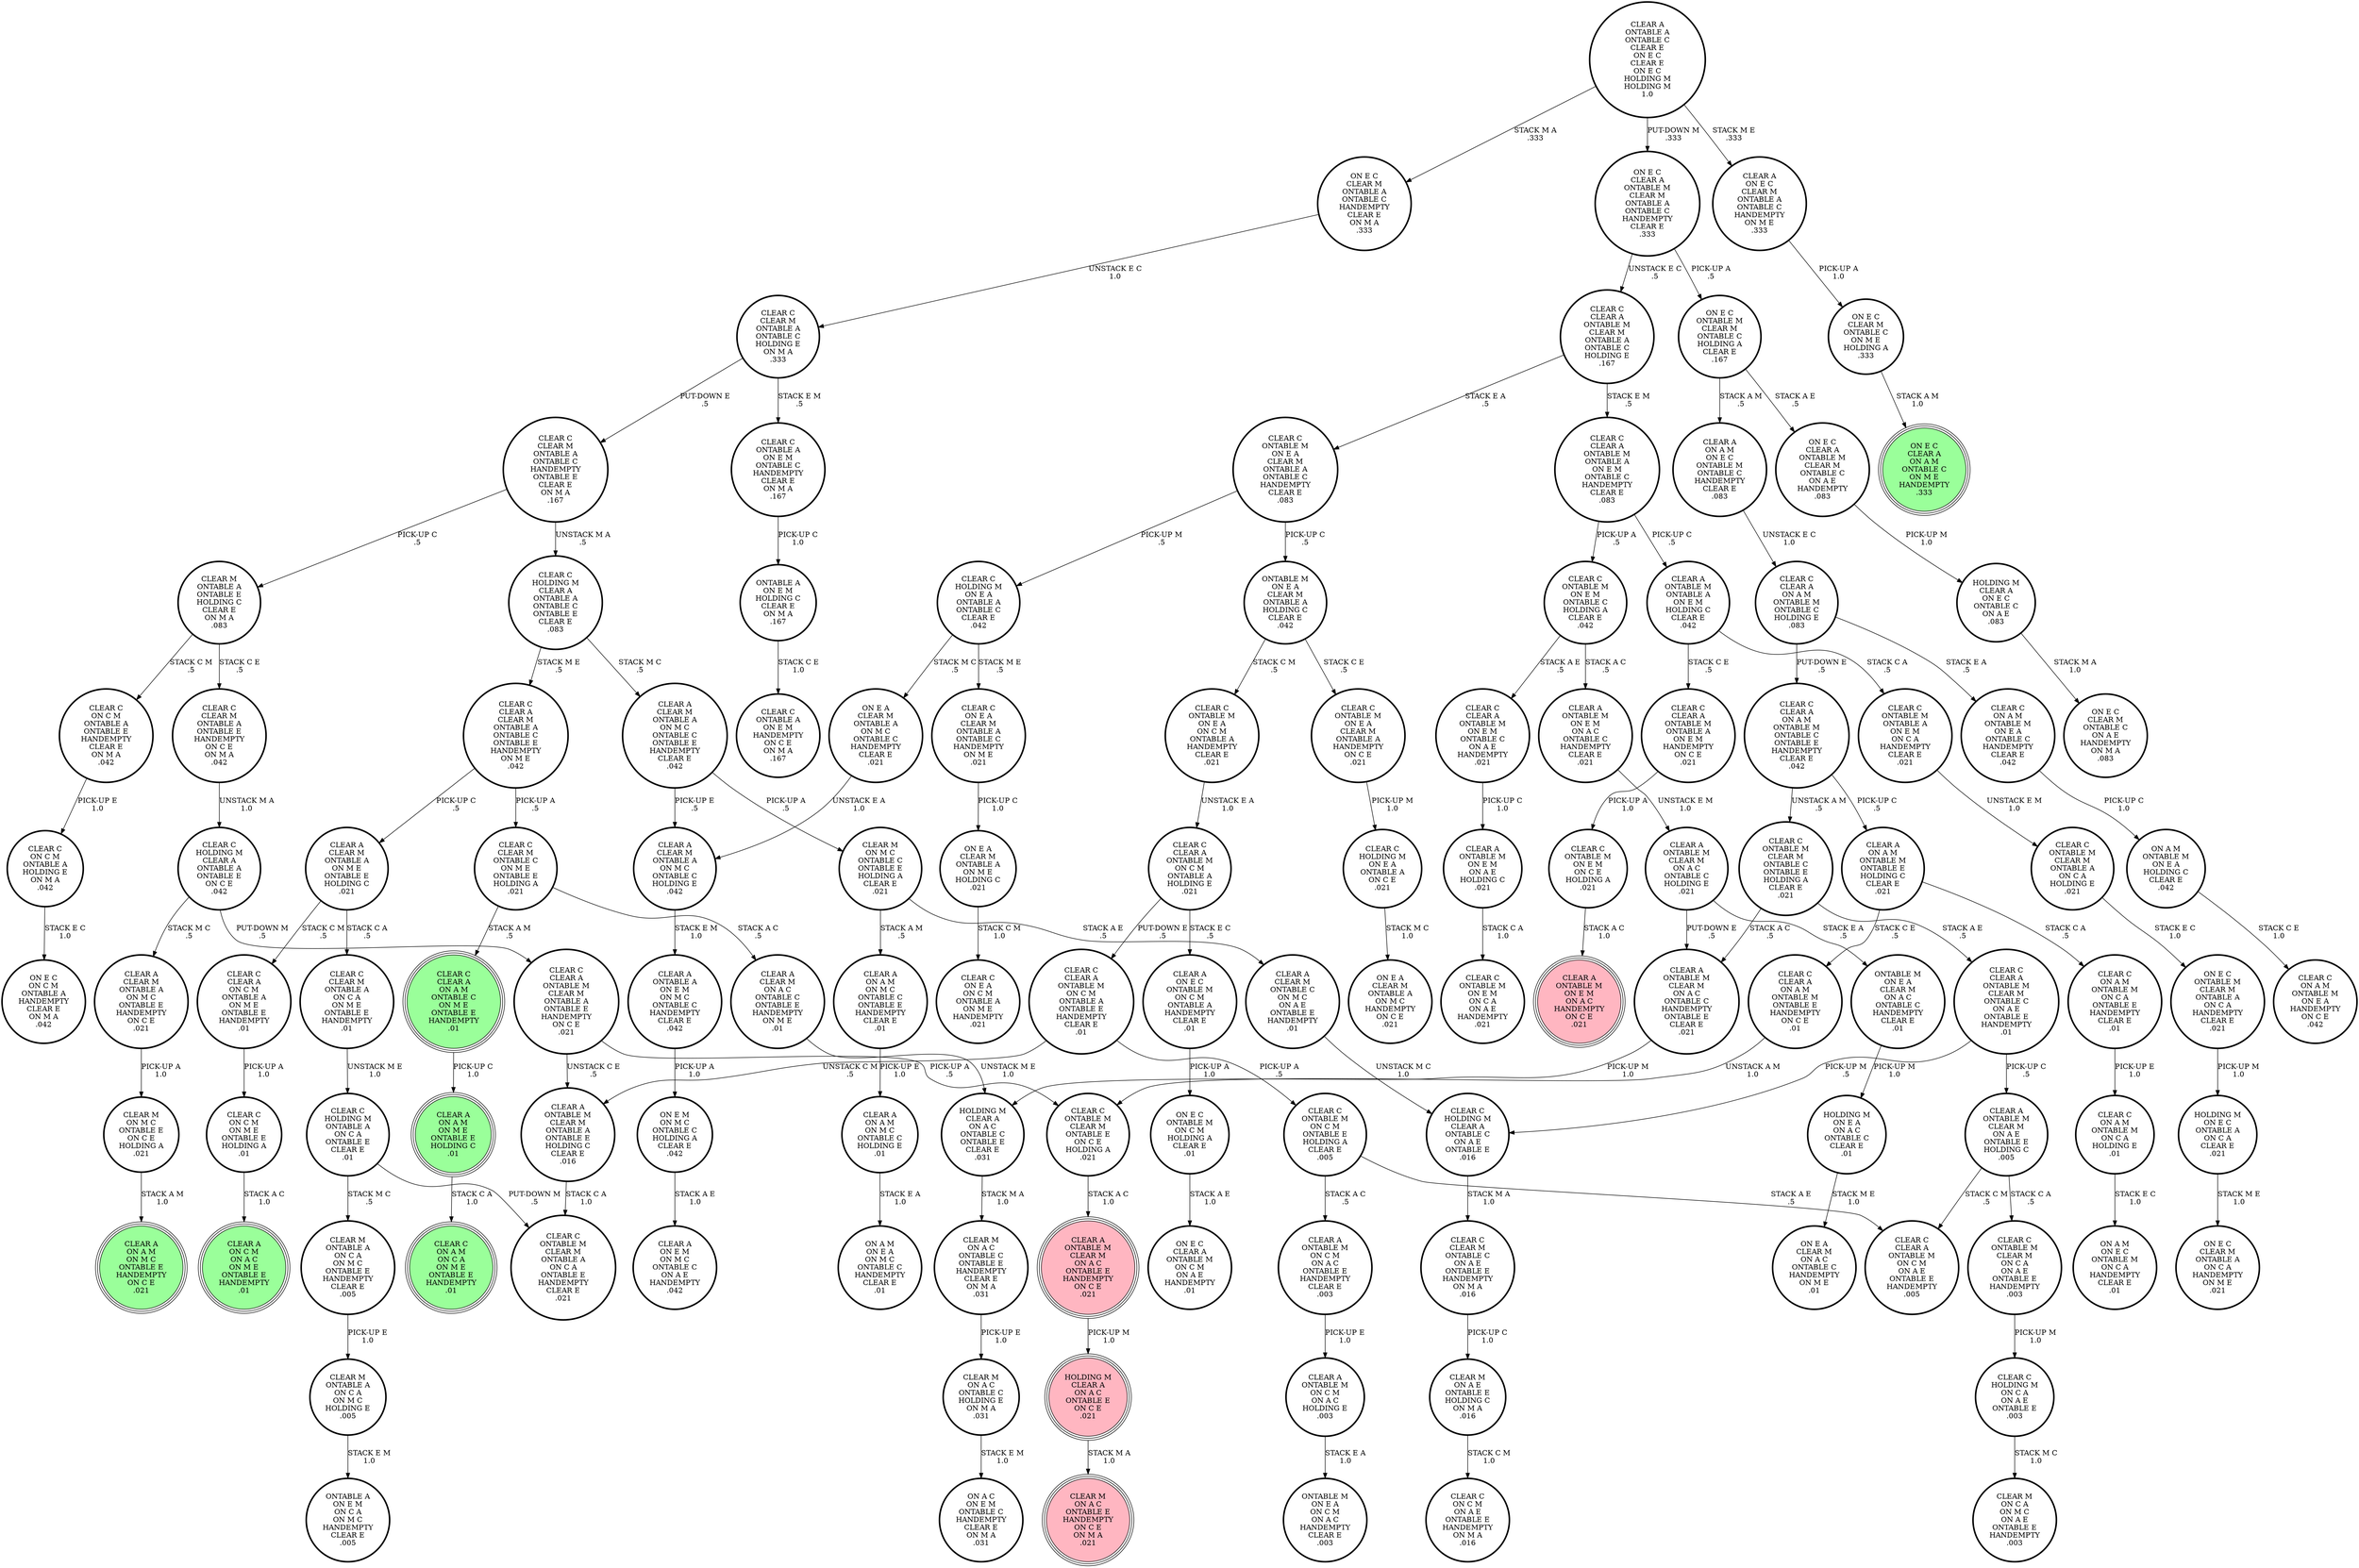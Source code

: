 digraph {
"CLEAR C\nHOLDING M\nONTABLE A\nON C A\nONTABLE E\nCLEAR E\n.01\n" -> "CLEAR C\nONTABLE M\nCLEAR M\nONTABLE A\nON C A\nONTABLE E\nHANDEMPTY\nCLEAR E\n.021\n"[label="PUT-DOWN M\n.5\n"];
"CLEAR C\nHOLDING M\nONTABLE A\nON C A\nONTABLE E\nCLEAR E\n.01\n" -> "CLEAR M\nONTABLE A\nON C A\nON M C\nONTABLE E\nHANDEMPTY\nCLEAR E\n.005\n"[label="STACK M C\n.5\n"];
"ON E C\nONTABLE M\nON C M\nHOLDING A\nCLEAR E\n.01\n" -> "ON E C\nCLEAR A\nONTABLE M\nON C M\nON A E\nHANDEMPTY\n.01\n"[label="STACK A E\n1.0\n"];
"CLEAR C\nCLEAR A\nON A M\nONTABLE C\nON M E\nONTABLE E\nHANDEMPTY\n.01\n" -> "CLEAR A\nON A M\nON M E\nONTABLE E\nHOLDING C\n.01\n"[label="PICK-UP C\n1.0\n"];
"CLEAR A\nONTABLE M\nON E M\nON A E\nHOLDING C\n.021\n" -> "CLEAR C\nONTABLE M\nON E M\nON C A\nON A E\nHANDEMPTY\n.021\n"[label="STACK C A\n1.0\n"];
"CLEAR C\nCLEAR A\nONTABLE M\nON E M\nONTABLE C\nON A E\nHANDEMPTY\n.021\n" -> "CLEAR A\nONTABLE M\nON E M\nON A E\nHOLDING C\n.021\n"[label="PICK-UP C\n1.0\n"];
"CLEAR A\nONTABLE M\nONTABLE A\nON E M\nHOLDING C\nCLEAR E\n.042\n" -> "CLEAR C\nONTABLE M\nONTABLE A\nON E M\nON C A\nHANDEMPTY\nCLEAR E\n.021\n"[label="STACK C A\n.5\n"];
"CLEAR A\nONTABLE M\nONTABLE A\nON E M\nHOLDING C\nCLEAR E\n.042\n" -> "CLEAR C\nCLEAR A\nONTABLE M\nONTABLE A\nON E M\nHANDEMPTY\nON C E\n.021\n"[label="STACK C E\n.5\n"];
"CLEAR A\nONTABLE M\nON E M\nON A C\nONTABLE C\nHANDEMPTY\nCLEAR E\n.021\n" -> "CLEAR A\nONTABLE M\nCLEAR M\nON A C\nONTABLE C\nHOLDING E\n.021\n"[label="UNSTACK E M\n1.0\n"];
"CLEAR A\nONTABLE A\nON E M\nON M C\nONTABLE C\nHANDEMPTY\nCLEAR E\n.042\n" -> "ON E M\nON M C\nONTABLE C\nHOLDING A\nCLEAR E\n.042\n"[label="PICK-UP A\n1.0\n"];
"CLEAR A\nONTABLE M\nON C M\nON A C\nHOLDING E\n.003\n" -> "ONTABLE M\nON E A\nON C M\nON A C\nHANDEMPTY\nCLEAR E\n.003\n"[label="STACK E A\n1.0\n"];
"CLEAR C\nCLEAR M\nONTABLE A\nONTABLE C\nHANDEMPTY\nONTABLE E\nCLEAR E\nON M A\n.167\n" -> "CLEAR M\nONTABLE A\nONTABLE E\nHOLDING C\nCLEAR E\nON M A\n.083\n"[label="PICK-UP C\n.5\n"];
"CLEAR C\nCLEAR M\nONTABLE A\nONTABLE C\nHANDEMPTY\nONTABLE E\nCLEAR E\nON M A\n.167\n" -> "CLEAR C\nHOLDING M\nCLEAR A\nONTABLE A\nONTABLE C\nONTABLE E\nCLEAR E\n.083\n"[label="UNSTACK M A\n.5\n"];
"CLEAR C\nCLEAR A\nON C M\nONTABLE A\nON M E\nONTABLE E\nHANDEMPTY\n.01\n" -> "CLEAR C\nON C M\nON M E\nONTABLE E\nHOLDING A\n.01\n"[label="PICK-UP A\n1.0\n"];
"CLEAR A\nONTABLE A\nONTABLE C\nCLEAR E\nON E C\nCLEAR E\nON E C\nHOLDING M\nHOLDING M\n1.0\n" -> "ON E C\nCLEAR A\nONTABLE M\nCLEAR M\nONTABLE A\nONTABLE C\nHANDEMPTY\nCLEAR E\n.333\n"[label="PUT-DOWN M\n.333\n"];
"CLEAR A\nONTABLE A\nONTABLE C\nCLEAR E\nON E C\nCLEAR E\nON E C\nHOLDING M\nHOLDING M\n1.0\n" -> "ON E C\nCLEAR M\nONTABLE A\nONTABLE C\nHANDEMPTY\nCLEAR E\nON M A\n.333\n"[label="STACK M A\n.333\n"];
"CLEAR A\nONTABLE A\nONTABLE C\nCLEAR E\nON E C\nCLEAR E\nON E C\nHOLDING M\nHOLDING M\n1.0\n" -> "CLEAR A\nON E C\nCLEAR M\nONTABLE A\nONTABLE C\nHANDEMPTY\nON M E\n.333\n"[label="STACK M E\n.333\n"];
"CLEAR C\nONTABLE M\nONTABLE A\nON E M\nON C A\nHANDEMPTY\nCLEAR E\n.021\n" -> "CLEAR C\nONTABLE M\nCLEAR M\nONTABLE A\nON C A\nHOLDING E\n.021\n"[label="UNSTACK E M\n1.0\n"];
"CLEAR C\nHOLDING M\nCLEAR A\nONTABLE A\nONTABLE E\nON C E\n.042\n" -> "CLEAR A\nCLEAR M\nONTABLE A\nON M C\nONTABLE E\nHANDEMPTY\nON C E\n.021\n"[label="STACK M C\n.5\n"];
"CLEAR C\nHOLDING M\nCLEAR A\nONTABLE A\nONTABLE E\nON C E\n.042\n" -> "CLEAR C\nCLEAR A\nONTABLE M\nCLEAR M\nONTABLE A\nONTABLE E\nHANDEMPTY\nON C E\n.021\n"[label="PUT-DOWN M\n.5\n"];
"CLEAR A\nON E C\nONTABLE M\nON C M\nONTABLE A\nHANDEMPTY\nCLEAR E\n.01\n" -> "ON E C\nONTABLE M\nON C M\nHOLDING A\nCLEAR E\n.01\n"[label="PICK-UP A\n1.0\n"];
"CLEAR C\nONTABLE A\nON E M\nONTABLE C\nHANDEMPTY\nCLEAR E\nON M A\n.167\n" -> "ONTABLE A\nON E M\nHOLDING C\nCLEAR E\nON M A\n.167\n"[label="PICK-UP C\n1.0\n"];
"CLEAR A\nCLEAR M\nONTABLE A\nON M C\nONTABLE C\nONTABLE E\nHANDEMPTY\nCLEAR E\n.042\n" -> "CLEAR M\nON M C\nONTABLE C\nONTABLE E\nHOLDING A\nCLEAR E\n.021\n"[label="PICK-UP A\n.5\n"];
"CLEAR A\nCLEAR M\nONTABLE A\nON M C\nONTABLE C\nONTABLE E\nHANDEMPTY\nCLEAR E\n.042\n" -> "CLEAR A\nCLEAR M\nONTABLE A\nON M C\nONTABLE C\nHOLDING E\n.042\n"[label="PICK-UP E\n.5\n"];
"CLEAR C\nCLEAR A\nON A M\nONTABLE M\nONTABLE E\nHANDEMPTY\nON C E\n.01\n" -> "CLEAR C\nONTABLE M\nCLEAR M\nONTABLE E\nON C E\nHOLDING A\n.021\n"[label="UNSTACK A M\n1.0\n"];
"CLEAR C\nONTABLE M\nON E A\nCLEAR M\nONTABLE A\nONTABLE C\nHANDEMPTY\nCLEAR E\n.083\n" -> "ONTABLE M\nON E A\nCLEAR M\nONTABLE A\nHOLDING C\nCLEAR E\n.042\n"[label="PICK-UP C\n.5\n"];
"CLEAR C\nONTABLE M\nON E A\nCLEAR M\nONTABLE A\nONTABLE C\nHANDEMPTY\nCLEAR E\n.083\n" -> "CLEAR C\nHOLDING M\nON E A\nONTABLE A\nONTABLE C\nCLEAR E\n.042\n"[label="PICK-UP M\n.5\n"];
"CLEAR C\nONTABLE M\nON C M\nONTABLE E\nHOLDING A\nCLEAR E\n.005\n" -> "CLEAR A\nONTABLE M\nON C M\nON A C\nONTABLE E\nHANDEMPTY\nCLEAR E\n.003\n"[label="STACK A C\n.5\n"];
"CLEAR C\nONTABLE M\nON C M\nONTABLE E\nHOLDING A\nCLEAR E\n.005\n" -> "CLEAR C\nCLEAR A\nONTABLE M\nON C M\nON A E\nONTABLE E\nHANDEMPTY\n.005\n"[label="STACK A E\n.5\n"];
"CLEAR A\nONTABLE M\nCLEAR M\nON A E\nONTABLE E\nHOLDING C\n.005\n" -> "CLEAR C\nCLEAR A\nONTABLE M\nON C M\nON A E\nONTABLE E\nHANDEMPTY\n.005\n"[label="STACK C M\n.5\n"];
"CLEAR A\nONTABLE M\nCLEAR M\nON A E\nONTABLE E\nHOLDING C\n.005\n" -> "CLEAR C\nONTABLE M\nCLEAR M\nON C A\nON A E\nONTABLE E\nHANDEMPTY\n.003\n"[label="STACK C A\n.5\n"];
"CLEAR A\nON A M\nON M E\nONTABLE E\nHOLDING C\n.01\n" -> "CLEAR C\nON A M\nON C A\nON M E\nONTABLE E\nHANDEMPTY\n.01\n"[label="STACK C A\n1.0\n"];
"CLEAR A\nONTABLE M\nCLEAR M\nON A C\nONTABLE C\nHOLDING E\n.021\n" -> "CLEAR A\nONTABLE M\nCLEAR M\nON A C\nONTABLE C\nHANDEMPTY\nONTABLE E\nCLEAR E\n.021\n"[label="PUT-DOWN E\n.5\n"];
"CLEAR A\nONTABLE M\nCLEAR M\nON A C\nONTABLE C\nHOLDING E\n.021\n" -> "ONTABLE M\nON E A\nCLEAR M\nON A C\nONTABLE C\nHANDEMPTY\nCLEAR E\n.01\n"[label="STACK E A\n.5\n"];
"CLEAR C\nON E A\nCLEAR M\nONTABLE A\nONTABLE C\nHANDEMPTY\nON M E\n.021\n" -> "ON E A\nCLEAR M\nONTABLE A\nON M E\nHOLDING C\n.021\n"[label="PICK-UP C\n1.0\n"];
"ON A M\nONTABLE M\nON E A\nHOLDING C\nCLEAR E\n.042\n" -> "CLEAR C\nON A M\nONTABLE M\nON E A\nHANDEMPTY\nON C E\n.042\n"[label="STACK C E\n1.0\n"];
"CLEAR C\nCLEAR M\nONTABLE C\nON A E\nONTABLE E\nHANDEMPTY\nON M A\n.016\n" -> "CLEAR M\nON A E\nONTABLE E\nHOLDING C\nON M A\n.016\n"[label="PICK-UP C\n1.0\n"];
"CLEAR C\nCLEAR A\nONTABLE M\nON C M\nONTABLE A\nONTABLE E\nHANDEMPTY\nCLEAR E\n.01\n" -> "CLEAR C\nONTABLE M\nON C M\nONTABLE E\nHOLDING A\nCLEAR E\n.005\n"[label="PICK-UP A\n.5\n"];
"CLEAR C\nCLEAR A\nONTABLE M\nON C M\nONTABLE A\nONTABLE E\nHANDEMPTY\nCLEAR E\n.01\n" -> "CLEAR A\nONTABLE M\nCLEAR M\nONTABLE A\nONTABLE E\nHOLDING C\nCLEAR E\n.016\n"[label="UNSTACK C M\n.5\n"];
"ON E C\nCLEAR A\nONTABLE M\nCLEAR M\nONTABLE C\nON A E\nHANDEMPTY\n.083\n" -> "HOLDING M\nCLEAR A\nON E C\nONTABLE C\nON A E\n.083\n"[label="PICK-UP M\n1.0\n"];
"CLEAR C\nONTABLE M\nON E M\nONTABLE C\nHOLDING A\nCLEAR E\n.042\n" -> "CLEAR C\nCLEAR A\nONTABLE M\nON E M\nONTABLE C\nON A E\nHANDEMPTY\n.021\n"[label="STACK A E\n.5\n"];
"CLEAR C\nONTABLE M\nON E M\nONTABLE C\nHOLDING A\nCLEAR E\n.042\n" -> "CLEAR A\nONTABLE M\nON E M\nON A C\nONTABLE C\nHANDEMPTY\nCLEAR E\n.021\n"[label="STACK A C\n.5\n"];
"CLEAR A\nON A M\nON M C\nONTABLE C\nHOLDING E\n.01\n" -> "ON A M\nON E A\nON M C\nONTABLE C\nHANDEMPTY\nCLEAR E\n.01\n"[label="STACK E A\n1.0\n"];
"CLEAR C\nHOLDING M\nON C A\nON A E\nONTABLE E\n.003\n" -> "CLEAR M\nON C A\nON M C\nON A E\nONTABLE E\nHANDEMPTY\n.003\n"[label="STACK M C\n1.0\n"];
"ON E C\nCLEAR A\nONTABLE M\nCLEAR M\nONTABLE A\nONTABLE C\nHANDEMPTY\nCLEAR E\n.333\n" -> "CLEAR C\nCLEAR A\nONTABLE M\nCLEAR M\nONTABLE A\nONTABLE C\nHOLDING E\n.167\n"[label="UNSTACK E C\n.5\n"];
"ON E C\nCLEAR A\nONTABLE M\nCLEAR M\nONTABLE A\nONTABLE C\nHANDEMPTY\nCLEAR E\n.333\n" -> "ON E C\nONTABLE M\nCLEAR M\nONTABLE C\nHOLDING A\nCLEAR E\n.167\n"[label="PICK-UP A\n.5\n"];
"CLEAR A\nCLEAR M\nONTABLE A\nON M C\nONTABLE C\nHOLDING E\n.042\n" -> "CLEAR A\nONTABLE A\nON E M\nON M C\nONTABLE C\nHANDEMPTY\nCLEAR E\n.042\n"[label="STACK E M\n1.0\n"];
"CLEAR A\nON A M\nON E C\nONTABLE M\nONTABLE C\nHANDEMPTY\nCLEAR E\n.083\n" -> "CLEAR C\nCLEAR A\nON A M\nONTABLE M\nONTABLE C\nHOLDING E\n.083\n"[label="UNSTACK E C\n1.0\n"];
"CLEAR A\nCLEAR M\nON A C\nONTABLE C\nONTABLE E\nHANDEMPTY\nON M E\n.01\n" -> "HOLDING M\nCLEAR A\nON A C\nONTABLE C\nONTABLE E\nCLEAR E\n.031\n"[label="UNSTACK M E\n1.0\n"];
"CLEAR C\nONTABLE M\nCLEAR M\nONTABLE E\nON C E\nHOLDING A\n.021\n" -> "CLEAR A\nONTABLE M\nCLEAR M\nON A C\nONTABLE E\nHANDEMPTY\nON C E\n.021\n"[label="STACK A C\n1.0\n"];
"HOLDING M\nCLEAR A\nON A C\nONTABLE E\nON C E\n.021\n" -> "CLEAR M\nON A C\nONTABLE E\nHANDEMPTY\nON C E\nON M A\n.021\n"[label="STACK M A\n1.0\n"];
"CLEAR C\nONTABLE M\nCLEAR M\nONTABLE A\nON C A\nHOLDING E\n.021\n" -> "ON E C\nONTABLE M\nCLEAR M\nONTABLE A\nON C A\nHANDEMPTY\nCLEAR E\n.021\n"[label="STACK E C\n1.0\n"];
"ON E C\nCLEAR M\nONTABLE C\nON M E\nHOLDING A\n.333\n" -> "ON E C\nCLEAR A\nON A M\nONTABLE C\nON M E\nHANDEMPTY\n.333\n"[label="STACK A M\n1.0\n"];
"ON E A\nCLEAR M\nONTABLE A\nON M C\nONTABLE C\nHANDEMPTY\nCLEAR E\n.021\n" -> "CLEAR A\nCLEAR M\nONTABLE A\nON M C\nONTABLE C\nHOLDING E\n.042\n"[label="UNSTACK E A\n1.0\n"];
"ONTABLE A\nON E M\nHOLDING C\nCLEAR E\nON M A\n.167\n" -> "CLEAR C\nONTABLE A\nON E M\nHANDEMPTY\nON C E\nON M A\n.167\n"[label="STACK C E\n1.0\n"];
"CLEAR C\nCLEAR A\nONTABLE M\nCLEAR M\nONTABLE A\nONTABLE C\nHOLDING E\n.167\n" -> "CLEAR C\nCLEAR A\nONTABLE M\nONTABLE A\nON E M\nONTABLE C\nHANDEMPTY\nCLEAR E\n.083\n"[label="STACK E M\n.5\n"];
"CLEAR C\nCLEAR A\nONTABLE M\nCLEAR M\nONTABLE A\nONTABLE C\nHOLDING E\n.167\n" -> "CLEAR C\nONTABLE M\nON E A\nCLEAR M\nONTABLE A\nONTABLE C\nHANDEMPTY\nCLEAR E\n.083\n"[label="STACK E A\n.5\n"];
"CLEAR A\nCLEAR M\nONTABLE A\nON M E\nONTABLE E\nHOLDING C\n.021\n" -> "CLEAR C\nCLEAR A\nON C M\nONTABLE A\nON M E\nONTABLE E\nHANDEMPTY\n.01\n"[label="STACK C M\n.5\n"];
"CLEAR A\nCLEAR M\nONTABLE A\nON M E\nONTABLE E\nHOLDING C\n.021\n" -> "CLEAR C\nCLEAR M\nONTABLE A\nON C A\nON M E\nONTABLE E\nHANDEMPTY\n.01\n"[label="STACK C A\n.5\n"];
"CLEAR C\nHOLDING M\nCLEAR A\nONTABLE C\nON A E\nONTABLE E\n.016\n" -> "CLEAR C\nCLEAR M\nONTABLE C\nON A E\nONTABLE E\nHANDEMPTY\nON M A\n.016\n"[label="STACK M A\n1.0\n"];
"CLEAR C\nON A M\nONTABLE M\nON C A\nONTABLE E\nHANDEMPTY\nCLEAR E\n.01\n" -> "CLEAR C\nON A M\nONTABLE M\nON C A\nHOLDING E\n.01\n"[label="PICK-UP E\n1.0\n"];
"CLEAR C\nCLEAR M\nONTABLE A\nON C A\nON M E\nONTABLE E\nHANDEMPTY\n.01\n" -> "CLEAR C\nHOLDING M\nONTABLE A\nON C A\nONTABLE E\nCLEAR E\n.01\n"[label="UNSTACK M E\n1.0\n"];
"CLEAR A\nONTABLE M\nCLEAR M\nON A C\nONTABLE C\nHANDEMPTY\nONTABLE E\nCLEAR E\n.021\n" -> "HOLDING M\nCLEAR A\nON A C\nONTABLE C\nONTABLE E\nCLEAR E\n.031\n"[label="PICK-UP M\n1.0\n"];
"CLEAR C\nCLEAR M\nONTABLE A\nONTABLE C\nHOLDING E\nON M A\n.333\n" -> "CLEAR C\nCLEAR M\nONTABLE A\nONTABLE C\nHANDEMPTY\nONTABLE E\nCLEAR E\nON M A\n.167\n"[label="PUT-DOWN E\n.5\n"];
"CLEAR C\nCLEAR M\nONTABLE A\nONTABLE C\nHOLDING E\nON M A\n.333\n" -> "CLEAR C\nONTABLE A\nON E M\nONTABLE C\nHANDEMPTY\nCLEAR E\nON M A\n.167\n"[label="STACK E M\n.5\n"];
"ONTABLE M\nON E A\nCLEAR M\nON A C\nONTABLE C\nHANDEMPTY\nCLEAR E\n.01\n" -> "HOLDING M\nON E A\nON A C\nONTABLE C\nCLEAR E\n.01\n"[label="PICK-UP M\n1.0\n"];
"HOLDING M\nON E C\nONTABLE A\nON C A\nCLEAR E\n.021\n" -> "ON E C\nCLEAR M\nONTABLE A\nON C A\nHANDEMPTY\nON M E\n.021\n"[label="STACK M E\n1.0\n"];
"CLEAR C\nONTABLE M\nCLEAR M\nON C A\nON A E\nONTABLE E\nHANDEMPTY\n.003\n" -> "CLEAR C\nHOLDING M\nON C A\nON A E\nONTABLE E\n.003\n"[label="PICK-UP M\n1.0\n"];
"CLEAR M\nONTABLE A\nONTABLE E\nHOLDING C\nCLEAR E\nON M A\n.083\n" -> "CLEAR C\nON C M\nONTABLE A\nONTABLE E\nHANDEMPTY\nCLEAR E\nON M A\n.042\n"[label="STACK C M\n.5\n"];
"CLEAR M\nONTABLE A\nONTABLE E\nHOLDING C\nCLEAR E\nON M A\n.083\n" -> "CLEAR C\nCLEAR M\nONTABLE A\nONTABLE E\nHANDEMPTY\nON C E\nON M A\n.042\n"[label="STACK C E\n.5\n"];
"CLEAR M\nON M C\nONTABLE C\nONTABLE E\nHOLDING A\nCLEAR E\n.021\n" -> "CLEAR A\nON A M\nON M C\nONTABLE C\nONTABLE E\nHANDEMPTY\nCLEAR E\n.01\n"[label="STACK A M\n.5\n"];
"CLEAR M\nON M C\nONTABLE C\nONTABLE E\nHOLDING A\nCLEAR E\n.021\n" -> "CLEAR A\nCLEAR M\nONTABLE C\nON M C\nON A E\nONTABLE E\nHANDEMPTY\n.01\n"[label="STACK A E\n.5\n"];
"CLEAR A\nCLEAR M\nONTABLE C\nON M C\nON A E\nONTABLE E\nHANDEMPTY\n.01\n" -> "CLEAR C\nHOLDING M\nCLEAR A\nONTABLE C\nON A E\nONTABLE E\n.016\n"[label="UNSTACK M C\n1.0\n"];
"ON E A\nCLEAR M\nONTABLE A\nON M E\nHOLDING C\n.021\n" -> "CLEAR C\nON E A\nON C M\nONTABLE A\nON M E\nHANDEMPTY\n.021\n"[label="STACK C M\n1.0\n"];
"CLEAR C\nCLEAR A\nONTABLE M\nONTABLE A\nON E M\nHANDEMPTY\nON C E\n.021\n" -> "CLEAR C\nONTABLE M\nON E M\nON C E\nHOLDING A\n.021\n"[label="PICK-UP A\n1.0\n"];
"HOLDING M\nON E A\nON A C\nONTABLE C\nCLEAR E\n.01\n" -> "ON E A\nCLEAR M\nON A C\nONTABLE C\nHANDEMPTY\nON M E\n.01\n"[label="STACK M E\n1.0\n"];
"CLEAR M\nONTABLE A\nON C A\nON M C\nHOLDING E\n.005\n" -> "ONTABLE A\nON E M\nON C A\nON M C\nHANDEMPTY\nCLEAR E\n.005\n"[label="STACK E M\n1.0\n"];
"CLEAR C\nONTABLE M\nON E M\nON C E\nHOLDING A\n.021\n" -> "CLEAR A\nONTABLE M\nON E M\nON A C\nHANDEMPTY\nON C E\n.021\n"[label="STACK A C\n1.0\n"];
"ON E C\nONTABLE M\nCLEAR M\nONTABLE A\nON C A\nHANDEMPTY\nCLEAR E\n.021\n" -> "HOLDING M\nON E C\nONTABLE A\nON C A\nCLEAR E\n.021\n"[label="PICK-UP M\n1.0\n"];
"CLEAR M\nON A C\nONTABLE C\nHOLDING E\nON M A\n.031\n" -> "ON A C\nON E M\nONTABLE C\nHANDEMPTY\nCLEAR E\nON M A\n.031\n"[label="STACK E M\n1.0\n"];
"CLEAR M\nON A E\nONTABLE E\nHOLDING C\nON M A\n.016\n" -> "CLEAR C\nON C M\nON A E\nONTABLE E\nHANDEMPTY\nON M A\n.016\n"[label="STACK C M\n1.0\n"];
"ON E C\nCLEAR M\nONTABLE A\nONTABLE C\nHANDEMPTY\nCLEAR E\nON M A\n.333\n" -> "CLEAR C\nCLEAR M\nONTABLE A\nONTABLE C\nHOLDING E\nON M A\n.333\n"[label="UNSTACK E C\n1.0\n"];
"CLEAR A\nON A M\nON M C\nONTABLE C\nONTABLE E\nHANDEMPTY\nCLEAR E\n.01\n" -> "CLEAR A\nON A M\nON M C\nONTABLE C\nHOLDING E\n.01\n"[label="PICK-UP E\n1.0\n"];
"CLEAR C\nONTABLE M\nON E A\nON C M\nONTABLE A\nHANDEMPTY\nCLEAR E\n.021\n" -> "CLEAR C\nCLEAR A\nONTABLE M\nON C M\nONTABLE A\nHOLDING E\n.021\n"[label="UNSTACK E A\n1.0\n"];
"CLEAR A\nONTABLE M\nCLEAR M\nON A C\nONTABLE E\nHANDEMPTY\nON C E\n.021\n" -> "HOLDING M\nCLEAR A\nON A C\nONTABLE E\nON C E\n.021\n"[label="PICK-UP M\n1.0\n"];
"CLEAR C\nCLEAR A\nONTABLE M\nON C M\nONTABLE A\nHOLDING E\n.021\n" -> "CLEAR C\nCLEAR A\nONTABLE M\nON C M\nONTABLE A\nONTABLE E\nHANDEMPTY\nCLEAR E\n.01\n"[label="PUT-DOWN E\n.5\n"];
"CLEAR C\nCLEAR A\nONTABLE M\nON C M\nONTABLE A\nHOLDING E\n.021\n" -> "CLEAR A\nON E C\nONTABLE M\nON C M\nONTABLE A\nHANDEMPTY\nCLEAR E\n.01\n"[label="STACK E C\n.5\n"];
"CLEAR C\nCLEAR M\nONTABLE C\nON M E\nONTABLE E\nHOLDING A\n.021\n" -> "CLEAR A\nCLEAR M\nON A C\nONTABLE C\nONTABLE E\nHANDEMPTY\nON M E\n.01\n"[label="STACK A C\n.5\n"];
"CLEAR C\nCLEAR M\nONTABLE C\nON M E\nONTABLE E\nHOLDING A\n.021\n" -> "CLEAR C\nCLEAR A\nON A M\nONTABLE C\nON M E\nONTABLE E\nHANDEMPTY\n.01\n"[label="STACK A M\n.5\n"];
"CLEAR A\nONTABLE M\nCLEAR M\nONTABLE A\nONTABLE E\nHOLDING C\nCLEAR E\n.016\n" -> "CLEAR C\nONTABLE M\nCLEAR M\nONTABLE A\nON C A\nONTABLE E\nHANDEMPTY\nCLEAR E\n.021\n"[label="STACK C A\n1.0\n"];
"HOLDING M\nCLEAR A\nON E C\nONTABLE C\nON A E\n.083\n" -> "ON E C\nCLEAR M\nONTABLE C\nON A E\nHANDEMPTY\nON M A\n.083\n"[label="STACK M A\n1.0\n"];
"CLEAR C\nON C M\nONTABLE A\nHOLDING E\nON M A\n.042\n" -> "ON E C\nON C M\nONTABLE A\nHANDEMPTY\nCLEAR E\nON M A\n.042\n"[label="STACK E C\n1.0\n"];
"CLEAR C\nHOLDING M\nCLEAR A\nONTABLE A\nONTABLE C\nONTABLE E\nCLEAR E\n.083\n" -> "CLEAR A\nCLEAR M\nONTABLE A\nON M C\nONTABLE C\nONTABLE E\nHANDEMPTY\nCLEAR E\n.042\n"[label="STACK M C\n.5\n"];
"CLEAR C\nHOLDING M\nCLEAR A\nONTABLE A\nONTABLE C\nONTABLE E\nCLEAR E\n.083\n" -> "CLEAR C\nCLEAR A\nCLEAR M\nONTABLE A\nONTABLE C\nONTABLE E\nHANDEMPTY\nON M E\n.042\n"[label="STACK M E\n.5\n"];
"CLEAR C\nCLEAR M\nONTABLE A\nONTABLE E\nHANDEMPTY\nON C E\nON M A\n.042\n" -> "CLEAR C\nHOLDING M\nCLEAR A\nONTABLE A\nONTABLE E\nON C E\n.042\n"[label="UNSTACK M A\n1.0\n"];
"ONTABLE M\nON E A\nCLEAR M\nONTABLE A\nHOLDING C\nCLEAR E\n.042\n" -> "CLEAR C\nONTABLE M\nON E A\nCLEAR M\nONTABLE A\nHANDEMPTY\nON C E\n.021\n"[label="STACK C E\n.5\n"];
"ONTABLE M\nON E A\nCLEAR M\nONTABLE A\nHOLDING C\nCLEAR E\n.042\n" -> "CLEAR C\nONTABLE M\nON E A\nON C M\nONTABLE A\nHANDEMPTY\nCLEAR E\n.021\n"[label="STACK C M\n.5\n"];
"CLEAR C\nONTABLE M\nCLEAR M\nONTABLE C\nONTABLE E\nHOLDING A\nCLEAR E\n.021\n" -> "CLEAR C\nCLEAR A\nONTABLE M\nCLEAR M\nONTABLE C\nON A E\nONTABLE E\nHANDEMPTY\n.01\n"[label="STACK A E\n.5\n"];
"CLEAR C\nONTABLE M\nCLEAR M\nONTABLE C\nONTABLE E\nHOLDING A\nCLEAR E\n.021\n" -> "CLEAR A\nONTABLE M\nCLEAR M\nON A C\nONTABLE C\nHANDEMPTY\nONTABLE E\nCLEAR E\n.021\n"[label="STACK A C\n.5\n"];
"CLEAR M\nON A C\nONTABLE C\nONTABLE E\nHANDEMPTY\nCLEAR E\nON M A\n.031\n" -> "CLEAR M\nON A C\nONTABLE C\nHOLDING E\nON M A\n.031\n"[label="PICK-UP E\n1.0\n"];
"CLEAR A\nONTABLE M\nON C M\nON A C\nONTABLE E\nHANDEMPTY\nCLEAR E\n.003\n" -> "CLEAR A\nONTABLE M\nON C M\nON A C\nHOLDING E\n.003\n"[label="PICK-UP E\n1.0\n"];
"CLEAR C\nCLEAR A\nON A M\nONTABLE M\nONTABLE C\nONTABLE E\nHANDEMPTY\nCLEAR E\n.042\n" -> "CLEAR C\nONTABLE M\nCLEAR M\nONTABLE C\nONTABLE E\nHOLDING A\nCLEAR E\n.021\n"[label="UNSTACK A M\n.5\n"];
"CLEAR C\nCLEAR A\nON A M\nONTABLE M\nONTABLE C\nONTABLE E\nHANDEMPTY\nCLEAR E\n.042\n" -> "CLEAR A\nON A M\nONTABLE M\nONTABLE E\nHOLDING C\nCLEAR E\n.021\n"[label="PICK-UP C\n.5\n"];
"CLEAR C\nON A M\nONTABLE M\nON E A\nONTABLE C\nHANDEMPTY\nCLEAR E\n.042\n" -> "ON A M\nONTABLE M\nON E A\nHOLDING C\nCLEAR E\n.042\n"[label="PICK-UP C\n1.0\n"];
"ON E M\nON M C\nONTABLE C\nHOLDING A\nCLEAR E\n.042\n" -> "CLEAR A\nON E M\nON M C\nONTABLE C\nON A E\nHANDEMPTY\n.042\n"[label="STACK A E\n1.0\n"];
"CLEAR C\nONTABLE M\nON E A\nCLEAR M\nONTABLE A\nHANDEMPTY\nON C E\n.021\n" -> "CLEAR C\nHOLDING M\nON E A\nONTABLE A\nON C E\n.021\n"[label="PICK-UP M\n1.0\n"];
"CLEAR C\nHOLDING M\nON E A\nONTABLE A\nON C E\n.021\n" -> "ON E A\nCLEAR M\nONTABLE A\nON M C\nHANDEMPTY\nON C E\n.021\n"[label="STACK M C\n1.0\n"];
"CLEAR C\nCLEAR A\nONTABLE M\nCLEAR M\nONTABLE C\nON A E\nONTABLE E\nHANDEMPTY\n.01\n" -> "CLEAR C\nHOLDING M\nCLEAR A\nONTABLE C\nON A E\nONTABLE E\n.016\n"[label="PICK-UP M\n.5\n"];
"CLEAR C\nCLEAR A\nONTABLE M\nCLEAR M\nONTABLE C\nON A E\nONTABLE E\nHANDEMPTY\n.01\n" -> "CLEAR A\nONTABLE M\nCLEAR M\nON A E\nONTABLE E\nHOLDING C\n.005\n"[label="PICK-UP C\n.5\n"];
"ON E C\nONTABLE M\nCLEAR M\nONTABLE C\nHOLDING A\nCLEAR E\n.167\n" -> "ON E C\nCLEAR A\nONTABLE M\nCLEAR M\nONTABLE C\nON A E\nHANDEMPTY\n.083\n"[label="STACK A E\n.5\n"];
"ON E C\nONTABLE M\nCLEAR M\nONTABLE C\nHOLDING A\nCLEAR E\n.167\n" -> "CLEAR A\nON A M\nON E C\nONTABLE M\nONTABLE C\nHANDEMPTY\nCLEAR E\n.083\n"[label="STACK A M\n.5\n"];
"CLEAR C\nCLEAR A\nONTABLE M\nONTABLE A\nON E M\nONTABLE C\nHANDEMPTY\nCLEAR E\n.083\n" -> "CLEAR A\nONTABLE M\nONTABLE A\nON E M\nHOLDING C\nCLEAR E\n.042\n"[label="PICK-UP C\n.5\n"];
"CLEAR C\nCLEAR A\nONTABLE M\nONTABLE A\nON E M\nONTABLE C\nHANDEMPTY\nCLEAR E\n.083\n" -> "CLEAR C\nONTABLE M\nON E M\nONTABLE C\nHOLDING A\nCLEAR E\n.042\n"[label="PICK-UP A\n.5\n"];
"CLEAR C\nON C M\nON M E\nONTABLE E\nHOLDING A\n.01\n" -> "CLEAR A\nON C M\nON A C\nON M E\nONTABLE E\nHANDEMPTY\n.01\n"[label="STACK A C\n1.0\n"];
"CLEAR C\nON A M\nONTABLE M\nON C A\nHOLDING E\n.01\n" -> "ON A M\nON E C\nONTABLE M\nON C A\nHANDEMPTY\nCLEAR E\n.01\n"[label="STACK E C\n1.0\n"];
"CLEAR M\nONTABLE A\nON C A\nON M C\nONTABLE E\nHANDEMPTY\nCLEAR E\n.005\n" -> "CLEAR M\nONTABLE A\nON C A\nON M C\nHOLDING E\n.005\n"[label="PICK-UP E\n1.0\n"];
"CLEAR C\nCLEAR A\nON A M\nONTABLE M\nONTABLE C\nHOLDING E\n.083\n" -> "CLEAR C\nON A M\nONTABLE M\nON E A\nONTABLE C\nHANDEMPTY\nCLEAR E\n.042\n"[label="STACK E A\n.5\n"];
"CLEAR C\nCLEAR A\nON A M\nONTABLE M\nONTABLE C\nHOLDING E\n.083\n" -> "CLEAR C\nCLEAR A\nON A M\nONTABLE M\nONTABLE C\nONTABLE E\nHANDEMPTY\nCLEAR E\n.042\n"[label="PUT-DOWN E\n.5\n"];
"CLEAR M\nON M C\nONTABLE E\nON C E\nHOLDING A\n.021\n" -> "CLEAR A\nON A M\nON M C\nONTABLE E\nHANDEMPTY\nON C E\n.021\n"[label="STACK A M\n1.0\n"];
"CLEAR A\nCLEAR M\nONTABLE A\nON M C\nONTABLE E\nHANDEMPTY\nON C E\n.021\n" -> "CLEAR M\nON M C\nONTABLE E\nON C E\nHOLDING A\n.021\n"[label="PICK-UP A\n1.0\n"];
"CLEAR C\nHOLDING M\nON E A\nONTABLE A\nONTABLE C\nCLEAR E\n.042\n" -> "ON E A\nCLEAR M\nONTABLE A\nON M C\nONTABLE C\nHANDEMPTY\nCLEAR E\n.021\n"[label="STACK M C\n.5\n"];
"CLEAR C\nHOLDING M\nON E A\nONTABLE A\nONTABLE C\nCLEAR E\n.042\n" -> "CLEAR C\nON E A\nCLEAR M\nONTABLE A\nONTABLE C\nHANDEMPTY\nON M E\n.021\n"[label="STACK M E\n.5\n"];
"CLEAR C\nCLEAR A\nCLEAR M\nONTABLE A\nONTABLE C\nONTABLE E\nHANDEMPTY\nON M E\n.042\n" -> "CLEAR A\nCLEAR M\nONTABLE A\nON M E\nONTABLE E\nHOLDING C\n.021\n"[label="PICK-UP C\n.5\n"];
"CLEAR C\nCLEAR A\nCLEAR M\nONTABLE A\nONTABLE C\nONTABLE E\nHANDEMPTY\nON M E\n.042\n" -> "CLEAR C\nCLEAR M\nONTABLE C\nON M E\nONTABLE E\nHOLDING A\n.021\n"[label="PICK-UP A\n.5\n"];
"CLEAR A\nON A M\nONTABLE M\nONTABLE E\nHOLDING C\nCLEAR E\n.021\n" -> "CLEAR C\nON A M\nONTABLE M\nON C A\nONTABLE E\nHANDEMPTY\nCLEAR E\n.01\n"[label="STACK C A\n.5\n"];
"CLEAR A\nON A M\nONTABLE M\nONTABLE E\nHOLDING C\nCLEAR E\n.021\n" -> "CLEAR C\nCLEAR A\nON A M\nONTABLE M\nONTABLE E\nHANDEMPTY\nON C E\n.01\n"[label="STACK C E\n.5\n"];
"CLEAR C\nCLEAR A\nONTABLE M\nCLEAR M\nONTABLE A\nONTABLE E\nHANDEMPTY\nON C E\n.021\n" -> "CLEAR C\nONTABLE M\nCLEAR M\nONTABLE E\nON C E\nHOLDING A\n.021\n"[label="PICK-UP A\n.5\n"];
"CLEAR C\nCLEAR A\nONTABLE M\nCLEAR M\nONTABLE A\nONTABLE E\nHANDEMPTY\nON C E\n.021\n" -> "CLEAR A\nONTABLE M\nCLEAR M\nONTABLE A\nONTABLE E\nHOLDING C\nCLEAR E\n.016\n"[label="UNSTACK C E\n.5\n"];
"CLEAR A\nON E C\nCLEAR M\nONTABLE A\nONTABLE C\nHANDEMPTY\nON M E\n.333\n" -> "ON E C\nCLEAR M\nONTABLE C\nON M E\nHOLDING A\n.333\n"[label="PICK-UP A\n1.0\n"];
"CLEAR C\nON C M\nONTABLE A\nONTABLE E\nHANDEMPTY\nCLEAR E\nON M A\n.042\n" -> "CLEAR C\nON C M\nONTABLE A\nHOLDING E\nON M A\n.042\n"[label="PICK-UP E\n1.0\n"];
"HOLDING M\nCLEAR A\nON A C\nONTABLE C\nONTABLE E\nCLEAR E\n.031\n" -> "CLEAR M\nON A C\nONTABLE C\nONTABLE E\nHANDEMPTY\nCLEAR E\nON M A\n.031\n"[label="STACK M A\n1.0\n"];
"ON E C\nCLEAR A\nON A M\nONTABLE C\nON M E\nHANDEMPTY\n.333\n" [shape=circle, style=filled, fillcolor=palegreen1, peripheries=3];
"ONTABLE M\nON E A\nON C M\nON A C\nHANDEMPTY\nCLEAR E\n.003\n" [shape=circle, penwidth=3];
"CLEAR C\nON A M\nON C A\nON M E\nONTABLE E\nHANDEMPTY\n.01\n" [shape=circle, style=filled, fillcolor=palegreen1, peripheries=3];
"ON E A\nCLEAR M\nONTABLE A\nON M C\nHANDEMPTY\nON C E\n.021\n" [shape=circle, penwidth=3];
"CLEAR C\nONTABLE M\nON E M\nON C A\nON A E\nHANDEMPTY\n.021\n" [shape=circle, penwidth=3];
"ON E C\nCLEAR M\nONTABLE C\nON A E\nHANDEMPTY\nON M A\n.083\n" [shape=circle, penwidth=3];
"CLEAR M\nON C A\nON M C\nON A E\nONTABLE E\nHANDEMPTY\n.003\n" [shape=circle, penwidth=3];
"ON E C\nON C M\nONTABLE A\nHANDEMPTY\nCLEAR E\nON M A\n.042\n" [shape=circle, penwidth=3];
"CLEAR C\nON C M\nON A E\nONTABLE E\nHANDEMPTY\nON M A\n.016\n" [shape=circle, penwidth=3];
"ON A M\nON E C\nONTABLE M\nON C A\nHANDEMPTY\nCLEAR E\n.01\n" [shape=circle, penwidth=3];
"ON E A\nCLEAR M\nON A C\nONTABLE C\nHANDEMPTY\nON M E\n.01\n" [shape=circle, penwidth=3];
"ON E C\nCLEAR M\nONTABLE A\nON C A\nHANDEMPTY\nON M E\n.021\n" [shape=circle, penwidth=3];
"ON E C\nCLEAR A\nONTABLE M\nON C M\nON A E\nHANDEMPTY\n.01\n" [shape=circle, penwidth=3];
"CLEAR C\nONTABLE A\nON E M\nHANDEMPTY\nON C E\nON M A\n.167\n" [shape=circle, penwidth=3];
"CLEAR A\nONTABLE M\nON E M\nON A C\nHANDEMPTY\nON C E\n.021\n" [shape=circle, style=filled, fillcolor=lightpink, peripheries=3];
"CLEAR A\nON C M\nON A C\nON M E\nONTABLE E\nHANDEMPTY\n.01\n" [shape=circle, style=filled, fillcolor=palegreen1, peripheries=3];
"CLEAR A\nON E M\nON M C\nONTABLE C\nON A E\nHANDEMPTY\n.042\n" [shape=circle, penwidth=3];
"CLEAR C\nCLEAR A\nONTABLE M\nON C M\nON A E\nONTABLE E\nHANDEMPTY\n.005\n" [shape=circle, penwidth=3];
"ON A M\nON E A\nON M C\nONTABLE C\nHANDEMPTY\nCLEAR E\n.01\n" [shape=circle, penwidth=3];
"CLEAR A\nON A M\nON M C\nONTABLE E\nHANDEMPTY\nON C E\n.021\n" [shape=circle, style=filled, fillcolor=palegreen1, peripheries=3];
"CLEAR M\nON A C\nONTABLE E\nHANDEMPTY\nON C E\nON M A\n.021\n" [shape=circle, style=filled, fillcolor=lightpink, peripheries=3];
"ONTABLE A\nON E M\nON C A\nON M C\nHANDEMPTY\nCLEAR E\n.005\n" [shape=circle, penwidth=3];
"CLEAR C\nON A M\nONTABLE M\nON E A\nHANDEMPTY\nON C E\n.042\n" [shape=circle, penwidth=3];
"ON A C\nON E M\nONTABLE C\nHANDEMPTY\nCLEAR E\nON M A\n.031\n" [shape=circle, penwidth=3];
"CLEAR C\nONTABLE M\nCLEAR M\nONTABLE A\nON C A\nONTABLE E\nHANDEMPTY\nCLEAR E\n.021\n" [shape=circle, penwidth=3];
"CLEAR C\nON E A\nON C M\nONTABLE A\nON M E\nHANDEMPTY\n.021\n" [shape=circle, penwidth=3];
"ON E C\nONTABLE M\nCLEAR M\nONTABLE C\nHOLDING A\nCLEAR E\n.167\n" [shape=circle, penwidth=3];
"CLEAR A\nONTABLE M\nCLEAR M\nON A E\nONTABLE E\nHOLDING C\n.005\n" [shape=circle, penwidth=3];
"CLEAR A\nON A M\nON E C\nONTABLE M\nONTABLE C\nHANDEMPTY\nCLEAR E\n.083\n" [shape=circle, penwidth=3];
"CLEAR C\nCLEAR A\nONTABLE M\nCLEAR M\nONTABLE A\nONTABLE E\nHANDEMPTY\nON C E\n.021\n" [shape=circle, penwidth=3];
"CLEAR C\nHOLDING M\nCLEAR A\nONTABLE A\nONTABLE C\nONTABLE E\nCLEAR E\n.083\n" [shape=circle, penwidth=3];
"HOLDING M\nON E A\nON A C\nONTABLE C\nCLEAR E\n.01\n" [shape=circle, penwidth=3];
"ON E C\nCLEAR A\nONTABLE M\nCLEAR M\nONTABLE C\nON A E\nHANDEMPTY\n.083\n" [shape=circle, penwidth=3];
"ON E C\nCLEAR A\nON A M\nONTABLE C\nON M E\nHANDEMPTY\n.333\n" [shape=circle, style=filled, fillcolor=palegreen1, peripheries=3];
"ON E A\nCLEAR M\nONTABLE A\nON M E\nHOLDING C\n.021\n" [shape=circle, penwidth=3];
"CLEAR C\nON E A\nCLEAR M\nONTABLE A\nONTABLE C\nHANDEMPTY\nON M E\n.021\n" [shape=circle, penwidth=3];
"CLEAR A\nON A M\nONTABLE M\nONTABLE E\nHOLDING C\nCLEAR E\n.021\n" [shape=circle, penwidth=3];
"CLEAR C\nONTABLE M\nONTABLE A\nON E M\nON C A\nHANDEMPTY\nCLEAR E\n.021\n" [shape=circle, penwidth=3];
"CLEAR C\nONTABLE M\nON E M\nON C E\nHOLDING A\n.021\n" [shape=circle, penwidth=3];
"ONTABLE M\nON E A\nON C M\nON A C\nHANDEMPTY\nCLEAR E\n.003\n" [shape=circle, penwidth=3];
"CLEAR C\nCLEAR M\nONTABLE A\nONTABLE E\nHANDEMPTY\nON C E\nON M A\n.042\n" [shape=circle, penwidth=3];
"ON A M\nONTABLE M\nON E A\nHOLDING C\nCLEAR E\n.042\n" [shape=circle, penwidth=3];
"CLEAR C\nON C M\nONTABLE A\nHOLDING E\nON M A\n.042\n" [shape=circle, penwidth=3];
"CLEAR C\nCLEAR A\nON C M\nONTABLE A\nON M E\nONTABLE E\nHANDEMPTY\n.01\n" [shape=circle, penwidth=3];
"CLEAR C\nON A M\nON C A\nON M E\nONTABLE E\nHANDEMPTY\n.01\n" [shape=circle, style=filled, fillcolor=palegreen1, peripheries=3];
"CLEAR C\nCLEAR A\nONTABLE M\nONTABLE A\nON E M\nONTABLE C\nHANDEMPTY\nCLEAR E\n.083\n" [shape=circle, penwidth=3];
"CLEAR C\nCLEAR A\nONTABLE M\nON C M\nONTABLE A\nONTABLE E\nHANDEMPTY\nCLEAR E\n.01\n" [shape=circle, penwidth=3];
"ON E A\nCLEAR M\nONTABLE A\nON M C\nHANDEMPTY\nON C E\n.021\n" [shape=circle, penwidth=3];
"CLEAR C\nONTABLE M\nCLEAR M\nONTABLE E\nON C E\nHOLDING A\n.021\n" [shape=circle, penwidth=3];
"CLEAR A\nONTABLE M\nONTABLE A\nON E M\nHOLDING C\nCLEAR E\n.042\n" [shape=circle, penwidth=3];
"CLEAR C\nONTABLE M\nON C M\nONTABLE E\nHOLDING A\nCLEAR E\n.005\n" [shape=circle, penwidth=3];
"CLEAR C\nCLEAR A\nONTABLE M\nON E M\nONTABLE C\nON A E\nHANDEMPTY\n.021\n" [shape=circle, penwidth=3];
"ON E C\nCLEAR M\nONTABLE C\nON M E\nHOLDING A\n.333\n" [shape=circle, penwidth=3];
"ONTABLE A\nON E M\nHOLDING C\nCLEAR E\nON M A\n.167\n" [shape=circle, penwidth=3];
"HOLDING M\nCLEAR A\nON A C\nONTABLE C\nONTABLE E\nCLEAR E\n.031\n" [shape=circle, penwidth=3];
"CLEAR C\nCLEAR M\nONTABLE C\nON M E\nONTABLE E\nHOLDING A\n.021\n" [shape=circle, penwidth=3];
"CLEAR C\nCLEAR A\nCLEAR M\nONTABLE A\nONTABLE C\nONTABLE E\nHANDEMPTY\nON M E\n.042\n" [shape=circle, penwidth=3];
"CLEAR C\nCLEAR A\nONTABLE M\nCLEAR M\nONTABLE C\nON A E\nONTABLE E\nHANDEMPTY\n.01\n" [shape=circle, penwidth=3];
"CLEAR A\nONTABLE M\nON C M\nON A C\nONTABLE E\nHANDEMPTY\nCLEAR E\n.003\n" [shape=circle, penwidth=3];
"CLEAR C\nON A M\nONTABLE M\nON C A\nONTABLE E\nHANDEMPTY\nCLEAR E\n.01\n" [shape=circle, penwidth=3];
"CLEAR C\nONTABLE M\nON E M\nON C A\nON A E\nHANDEMPTY\n.021\n" [shape=circle, penwidth=3];
"CLEAR A\nCLEAR M\nON A C\nONTABLE C\nONTABLE E\nHANDEMPTY\nON M E\n.01\n" [shape=circle, penwidth=3];
"CLEAR C\nONTABLE M\nCLEAR M\nON C A\nON A E\nONTABLE E\nHANDEMPTY\n.003\n" [shape=circle, penwidth=3];
"ONTABLE M\nON E A\nCLEAR M\nONTABLE A\nHOLDING C\nCLEAR E\n.042\n" [shape=circle, penwidth=3];
"CLEAR M\nONTABLE A\nON C A\nON M C\nHOLDING E\n.005\n" [shape=circle, penwidth=3];
"CLEAR C\nHOLDING M\nONTABLE A\nON C A\nONTABLE E\nCLEAR E\n.01\n" [shape=circle, penwidth=3];
"CLEAR A\nONTABLE M\nCLEAR M\nON A C\nONTABLE E\nHANDEMPTY\nON C E\n.021\n" [shape=circle, style=filled, fillcolor=lightpink, peripheries=3];
"ON E C\nCLEAR M\nONTABLE C\nON A E\nHANDEMPTY\nON M A\n.083\n" [shape=circle, penwidth=3];
"CLEAR M\nON C A\nON M C\nON A E\nONTABLE E\nHANDEMPTY\n.003\n" [shape=circle, penwidth=3];
"CLEAR C\nHOLDING M\nCLEAR A\nONTABLE A\nONTABLE E\nON C E\n.042\n" [shape=circle, penwidth=3];
"CLEAR A\nONTABLE A\nON E M\nON M C\nONTABLE C\nHANDEMPTY\nCLEAR E\n.042\n" [shape=circle, penwidth=3];
"ON E C\nON C M\nONTABLE A\nHANDEMPTY\nCLEAR E\nON M A\n.042\n" [shape=circle, penwidth=3];
"CLEAR C\nCLEAR A\nONTABLE M\nONTABLE A\nON E M\nHANDEMPTY\nON C E\n.021\n" [shape=circle, penwidth=3];
"CLEAR C\nON C M\nON A E\nONTABLE E\nHANDEMPTY\nON M A\n.016\n" [shape=circle, penwidth=3];
"CLEAR C\nON A M\nONTABLE M\nON C A\nHOLDING E\n.01\n" [shape=circle, penwidth=3];
"CLEAR C\nHOLDING M\nON E A\nONTABLE A\nONTABLE C\nCLEAR E\n.042\n" [shape=circle, penwidth=3];
"ON A M\nON E C\nONTABLE M\nON C A\nHANDEMPTY\nCLEAR E\n.01\n" [shape=circle, penwidth=3];
"CLEAR C\nONTABLE M\nON E A\nON C M\nONTABLE A\nHANDEMPTY\nCLEAR E\n.021\n" [shape=circle, penwidth=3];
"CLEAR C\nCLEAR A\nONTABLE M\nON C M\nONTABLE A\nHOLDING E\n.021\n" [shape=circle, penwidth=3];
"CLEAR C\nCLEAR M\nONTABLE C\nON A E\nONTABLE E\nHANDEMPTY\nON M A\n.016\n" [shape=circle, penwidth=3];
"CLEAR M\nON M C\nONTABLE E\nON C E\nHOLDING A\n.021\n" [shape=circle, penwidth=3];
"CLEAR C\nHOLDING M\nON C A\nON A E\nONTABLE E\n.003\n" [shape=circle, penwidth=3];
"ON E C\nONTABLE M\nCLEAR M\nONTABLE A\nON C A\nHANDEMPTY\nCLEAR E\n.021\n" [shape=circle, penwidth=3];
"ON E A\nCLEAR M\nON A C\nONTABLE C\nHANDEMPTY\nON M E\n.01\n" [shape=circle, penwidth=3];
"ON E C\nCLEAR M\nONTABLE A\nON C A\nHANDEMPTY\nON M E\n.021\n" [shape=circle, penwidth=3];
"HOLDING M\nCLEAR A\nON E C\nONTABLE C\nON A E\n.083\n" [shape=circle, penwidth=3];
"ON E C\nCLEAR A\nONTABLE M\nON C M\nON A E\nHANDEMPTY\n.01\n" [shape=circle, penwidth=3];
"CLEAR A\nON A M\nON M C\nONTABLE C\nONTABLE E\nHANDEMPTY\nCLEAR E\n.01\n" [shape=circle, penwidth=3];
"CLEAR M\nON A E\nONTABLE E\nHOLDING C\nON M A\n.016\n" [shape=circle, penwidth=3];
"CLEAR A\nCLEAR M\nONTABLE C\nON M C\nON A E\nONTABLE E\nHANDEMPTY\n.01\n" [shape=circle, penwidth=3];
"CLEAR C\nCLEAR M\nONTABLE A\nON C A\nON M E\nONTABLE E\nHANDEMPTY\n.01\n" [shape=circle, penwidth=3];
"CLEAR M\nON A C\nONTABLE C\nHOLDING E\nON M A\n.031\n" [shape=circle, penwidth=3];
"CLEAR C\nCLEAR M\nONTABLE A\nONTABLE C\nHANDEMPTY\nONTABLE E\nCLEAR E\nON M A\n.167\n" [shape=circle, penwidth=3];
"CLEAR C\nONTABLE A\nON E M\nONTABLE C\nHANDEMPTY\nCLEAR E\nON M A\n.167\n" [shape=circle, penwidth=3];
"CLEAR C\nONTABLE A\nON E M\nHANDEMPTY\nON C E\nON M A\n.167\n" [shape=circle, penwidth=3];
"CLEAR M\nON M C\nONTABLE C\nONTABLE E\nHOLDING A\nCLEAR E\n.021\n" [shape=circle, penwidth=3];
"CLEAR C\nONTABLE M\nON E A\nCLEAR M\nONTABLE A\nHANDEMPTY\nON C E\n.021\n" [shape=circle, penwidth=3];
"CLEAR A\nONTABLE M\nON E M\nON A C\nHANDEMPTY\nON C E\n.021\n" [shape=circle, style=filled, fillcolor=lightpink, peripheries=3];
"CLEAR A\nON C M\nON A C\nON M E\nONTABLE E\nHANDEMPTY\n.01\n" [shape=circle, style=filled, fillcolor=palegreen1, peripheries=3];
"ONTABLE M\nON E A\nCLEAR M\nON A C\nONTABLE C\nHANDEMPTY\nCLEAR E\n.01\n" [shape=circle, penwidth=3];
"ON E M\nON M C\nONTABLE C\nHOLDING A\nCLEAR E\n.042\n" [shape=circle, penwidth=3];
"ON E C\nCLEAR M\nONTABLE A\nONTABLE C\nHANDEMPTY\nCLEAR E\nON M A\n.333\n" [shape=circle, penwidth=3];
"CLEAR C\nONTABLE M\nCLEAR M\nONTABLE A\nON C A\nHOLDING E\n.021\n" [shape=circle, penwidth=3];
"CLEAR A\nON A M\nON M E\nONTABLE E\nHOLDING C\n.01\n" [shape=circle, style=filled, fillcolor=palegreen1, peripheries=3];
"CLEAR A\nONTABLE M\nON C M\nON A C\nHOLDING E\n.003\n" [shape=circle, penwidth=3];
"CLEAR A\nCLEAR M\nONTABLE A\nON M E\nONTABLE E\nHOLDING C\n.021\n" [shape=circle, penwidth=3];
"CLEAR A\nCLEAR M\nONTABLE A\nON M C\nONTABLE C\nHOLDING E\n.042\n" [shape=circle, penwidth=3];
"CLEAR C\nCLEAR A\nON A M\nONTABLE M\nONTABLE E\nHANDEMPTY\nON C E\n.01\n" [shape=circle, penwidth=3];
"CLEAR A\nON E M\nON M C\nONTABLE C\nON A E\nHANDEMPTY\n.042\n" [shape=circle, penwidth=3];
"CLEAR C\nCLEAR A\nONTABLE M\nON C M\nON A E\nONTABLE E\nHANDEMPTY\n.005\n" [shape=circle, penwidth=3];
"ON A M\nON E A\nON M C\nONTABLE C\nHANDEMPTY\nCLEAR E\n.01\n" [shape=circle, penwidth=3];
"CLEAR C\nHOLDING M\nON E A\nONTABLE A\nON C E\n.021\n" [shape=circle, penwidth=3];
"CLEAR A\nONTABLE M\nCLEAR M\nON A C\nONTABLE C\nHOLDING E\n.021\n" [shape=circle, penwidth=3];
"CLEAR C\nCLEAR A\nON A M\nONTABLE C\nON M E\nONTABLE E\nHANDEMPTY\n.01\n" [shape=circle, style=filled, fillcolor=palegreen1, peripheries=3];
"CLEAR A\nONTABLE A\nONTABLE C\nCLEAR E\nON E C\nCLEAR E\nON E C\nHOLDING M\nHOLDING M\n1.0\n" [shape=circle, penwidth=3];
"CLEAR M\nONTABLE A\nONTABLE E\nHOLDING C\nCLEAR E\nON M A\n.083\n" [shape=circle, penwidth=3];
"CLEAR A\nONTABLE M\nON E M\nON A E\nHOLDING C\n.021\n" [shape=circle, penwidth=3];
"CLEAR A\nON A M\nON M C\nONTABLE C\nHOLDING E\n.01\n" [shape=circle, penwidth=3];
"ON E C\nONTABLE M\nON C M\nHOLDING A\nCLEAR E\n.01\n" [shape=circle, penwidth=3];
"ON E A\nCLEAR M\nONTABLE A\nON M C\nONTABLE C\nHANDEMPTY\nCLEAR E\n.021\n" [shape=circle, penwidth=3];
"HOLDING M\nON E C\nONTABLE A\nON C A\nCLEAR E\n.021\n" [shape=circle, penwidth=3];
"CLEAR A\nON E C\nONTABLE M\nON C M\nONTABLE A\nHANDEMPTY\nCLEAR E\n.01\n" [shape=circle, penwidth=3];
"CLEAR A\nON A M\nON M C\nONTABLE E\nHANDEMPTY\nON C E\n.021\n" [shape=circle, style=filled, fillcolor=palegreen1, peripheries=3];
"CLEAR C\nHOLDING M\nCLEAR A\nONTABLE C\nON A E\nONTABLE E\n.016\n" [shape=circle, penwidth=3];
"CLEAR A\nCLEAR M\nONTABLE A\nON M C\nONTABLE E\nHANDEMPTY\nON C E\n.021\n" [shape=circle, penwidth=3];
"CLEAR M\nON A C\nONTABLE E\nHANDEMPTY\nON C E\nON M A\n.021\n" [shape=circle, style=filled, fillcolor=lightpink, peripheries=3];
"CLEAR A\nONTABLE M\nON E M\nON A C\nONTABLE C\nHANDEMPTY\nCLEAR E\n.021\n" [shape=circle, penwidth=3];
"ONTABLE A\nON E M\nON C A\nON M C\nHANDEMPTY\nCLEAR E\n.005\n" [shape=circle, penwidth=3];
"CLEAR C\nONTABLE M\nON E M\nONTABLE C\nHOLDING A\nCLEAR E\n.042\n" [shape=circle, penwidth=3];
"CLEAR C\nON C M\nON M E\nONTABLE E\nHOLDING A\n.01\n" [shape=circle, penwidth=3];
"CLEAR C\nCLEAR A\nONTABLE M\nCLEAR M\nONTABLE A\nONTABLE C\nHOLDING E\n.167\n" [shape=circle, penwidth=3];
"CLEAR C\nON A M\nONTABLE M\nON E A\nONTABLE C\nHANDEMPTY\nCLEAR E\n.042\n" [shape=circle, penwidth=3];
"CLEAR C\nCLEAR A\nON A M\nONTABLE M\nONTABLE C\nHOLDING E\n.083\n" [shape=circle, penwidth=3];
"CLEAR A\nCLEAR M\nONTABLE A\nON M C\nONTABLE C\nONTABLE E\nHANDEMPTY\nCLEAR E\n.042\n" [shape=circle, penwidth=3];
"CLEAR C\nON A M\nONTABLE M\nON E A\nHANDEMPTY\nON C E\n.042\n" [shape=circle, penwidth=3];
"CLEAR A\nONTABLE M\nCLEAR M\nONTABLE A\nONTABLE E\nHOLDING C\nCLEAR E\n.016\n" [shape=circle, penwidth=3];
"CLEAR C\nCLEAR A\nON A M\nONTABLE M\nONTABLE C\nONTABLE E\nHANDEMPTY\nCLEAR E\n.042\n" [shape=circle, penwidth=3];
"ON A C\nON E M\nONTABLE C\nHANDEMPTY\nCLEAR E\nON M A\n.031\n" [shape=circle, penwidth=3];
"HOLDING M\nCLEAR A\nON A C\nONTABLE E\nON C E\n.021\n" [shape=circle, style=filled, fillcolor=lightpink, peripheries=3];
"CLEAR M\nON A C\nONTABLE C\nONTABLE E\nHANDEMPTY\nCLEAR E\nON M A\n.031\n" [shape=circle, penwidth=3];
"ON E C\nCLEAR A\nONTABLE M\nCLEAR M\nONTABLE A\nONTABLE C\nHANDEMPTY\nCLEAR E\n.333\n" [shape=circle, penwidth=3];
"CLEAR M\nONTABLE A\nON C A\nON M C\nONTABLE E\nHANDEMPTY\nCLEAR E\n.005\n" [shape=circle, penwidth=3];
"CLEAR C\nONTABLE M\nCLEAR M\nONTABLE C\nONTABLE E\nHOLDING A\nCLEAR E\n.021\n" [shape=circle, penwidth=3];
"CLEAR C\nCLEAR M\nONTABLE A\nONTABLE C\nHOLDING E\nON M A\n.333\n" [shape=circle, penwidth=3];
"CLEAR C\nONTABLE M\nON E A\nCLEAR M\nONTABLE A\nONTABLE C\nHANDEMPTY\nCLEAR E\n.083\n" [shape=circle, penwidth=3];
"CLEAR C\nONTABLE M\nCLEAR M\nONTABLE A\nON C A\nONTABLE E\nHANDEMPTY\nCLEAR E\n.021\n" [shape=circle, penwidth=3];
"CLEAR A\nONTABLE M\nCLEAR M\nON A C\nONTABLE C\nHANDEMPTY\nONTABLE E\nCLEAR E\n.021\n" [shape=circle, penwidth=3];
"CLEAR A\nON E C\nCLEAR M\nONTABLE A\nONTABLE C\nHANDEMPTY\nON M E\n.333\n" [shape=circle, penwidth=3];
"CLEAR C\nON C M\nONTABLE A\nONTABLE E\nHANDEMPTY\nCLEAR E\nON M A\n.042\n" [shape=circle, penwidth=3];
"CLEAR C\nON E A\nON C M\nONTABLE A\nON M E\nHANDEMPTY\n.021\n" [shape=circle, penwidth=3];
}
